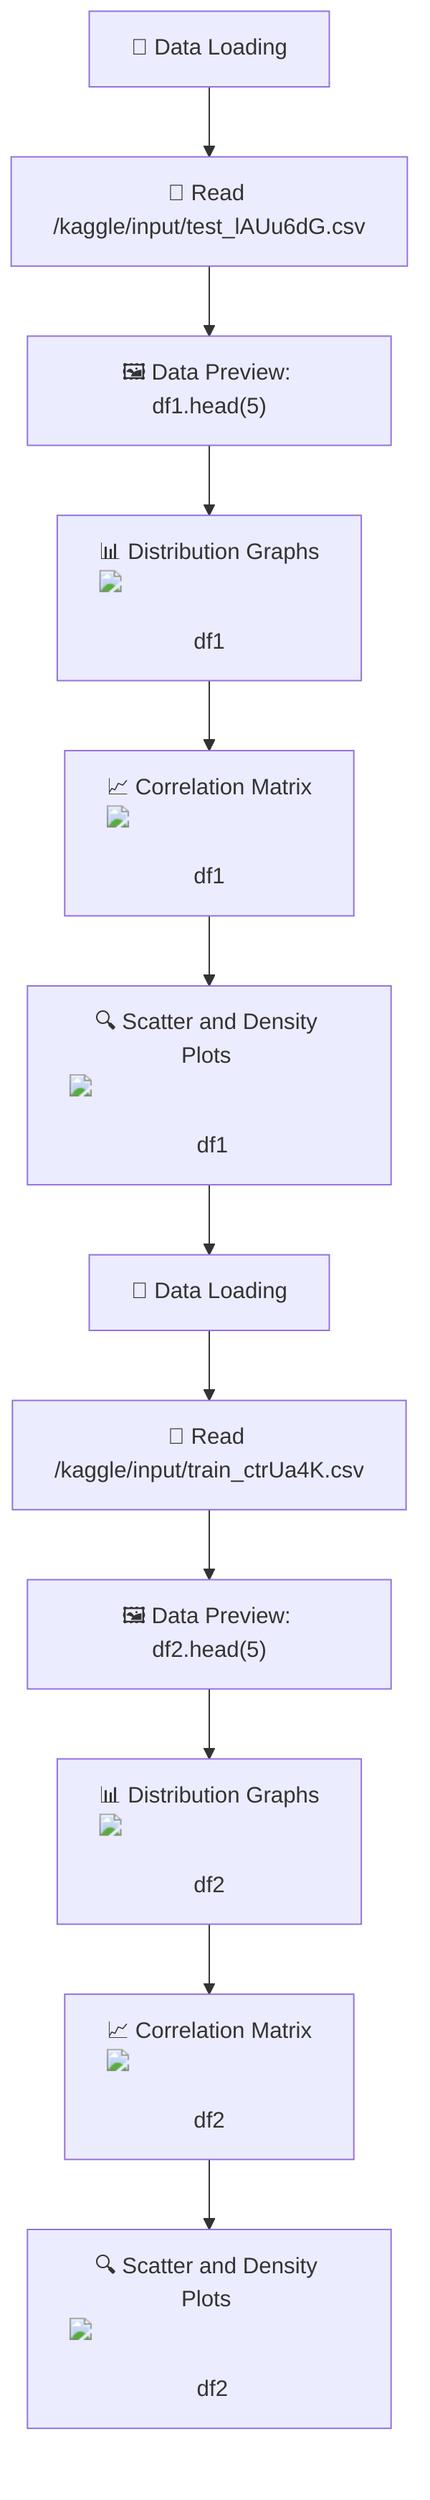 flowchart TD
    A["📂 Data Loading"] --> B["📄 Read /kaggle/input/test_lAUu6dG.csv"]
    B --> C["🖼️ Data Preview: df1.head(5)"]
    C --> D["📊 Distribution Graphs <img src='dummy_plots/barplot_template.svg'/> <br/> df1"]
    D --> E["📈 Correlation Matrix <img src='dummy_plots/boxplot_template.svg'/> <br/> df1"]
    E --> F["🔍 Scatter and Density Plots <img src='dummy_plots/scatter_plot_template.svg'/> <br/> df1"]
    F --> G["📂 Data Loading"]
    G --> H["📄 Read /kaggle/input/train_ctrUa4K.csv"]
    H --> I["🖼️ Data Preview: df2.head(5)"]
    I --> J["📊 Distribution Graphs <img src='dummy_plots/barplot_template.svg'/> <br/> df2"]
    J --> K["📈 Correlation Matrix <img src='dummy_plots/boxplot_template.svg'/> <br/> df2"]
    K --> L["🔍 Scatter and Density Plots <img src='dummy_plots/scatter_plot_template.svg'/> <br/> df2"]